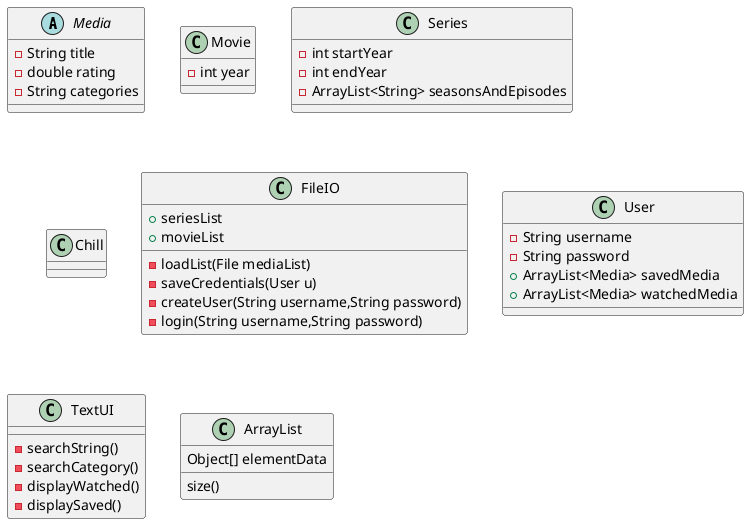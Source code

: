 @startuml
'https://plantuml.com/class-diagram

abstract class Media{
    -String title
    -double rating
    -String categories
}

class Movie{
    -int year
}

class Series{
    -int startYear
    -int endYear
    -ArrayList<String> seasonsAndEpisodes
}

class Chill{

}

class FileIO{
    +seriesList
    +movieList
    -loadList(File mediaList)
    -saveCredentials(User u)
    -createUser(String username,String password)
    -login(String username,String password)
}

class User{
    -String username
    -String password
    +ArrayList<Media> savedMedia
    +ArrayList<Media> watchedMedia
}

class TextUI{
    -searchString()
    -searchCategory()
    -displayWatched()
    -displaySaved()
}


class ArrayList {
Object[] elementData
size()
}

@enduml